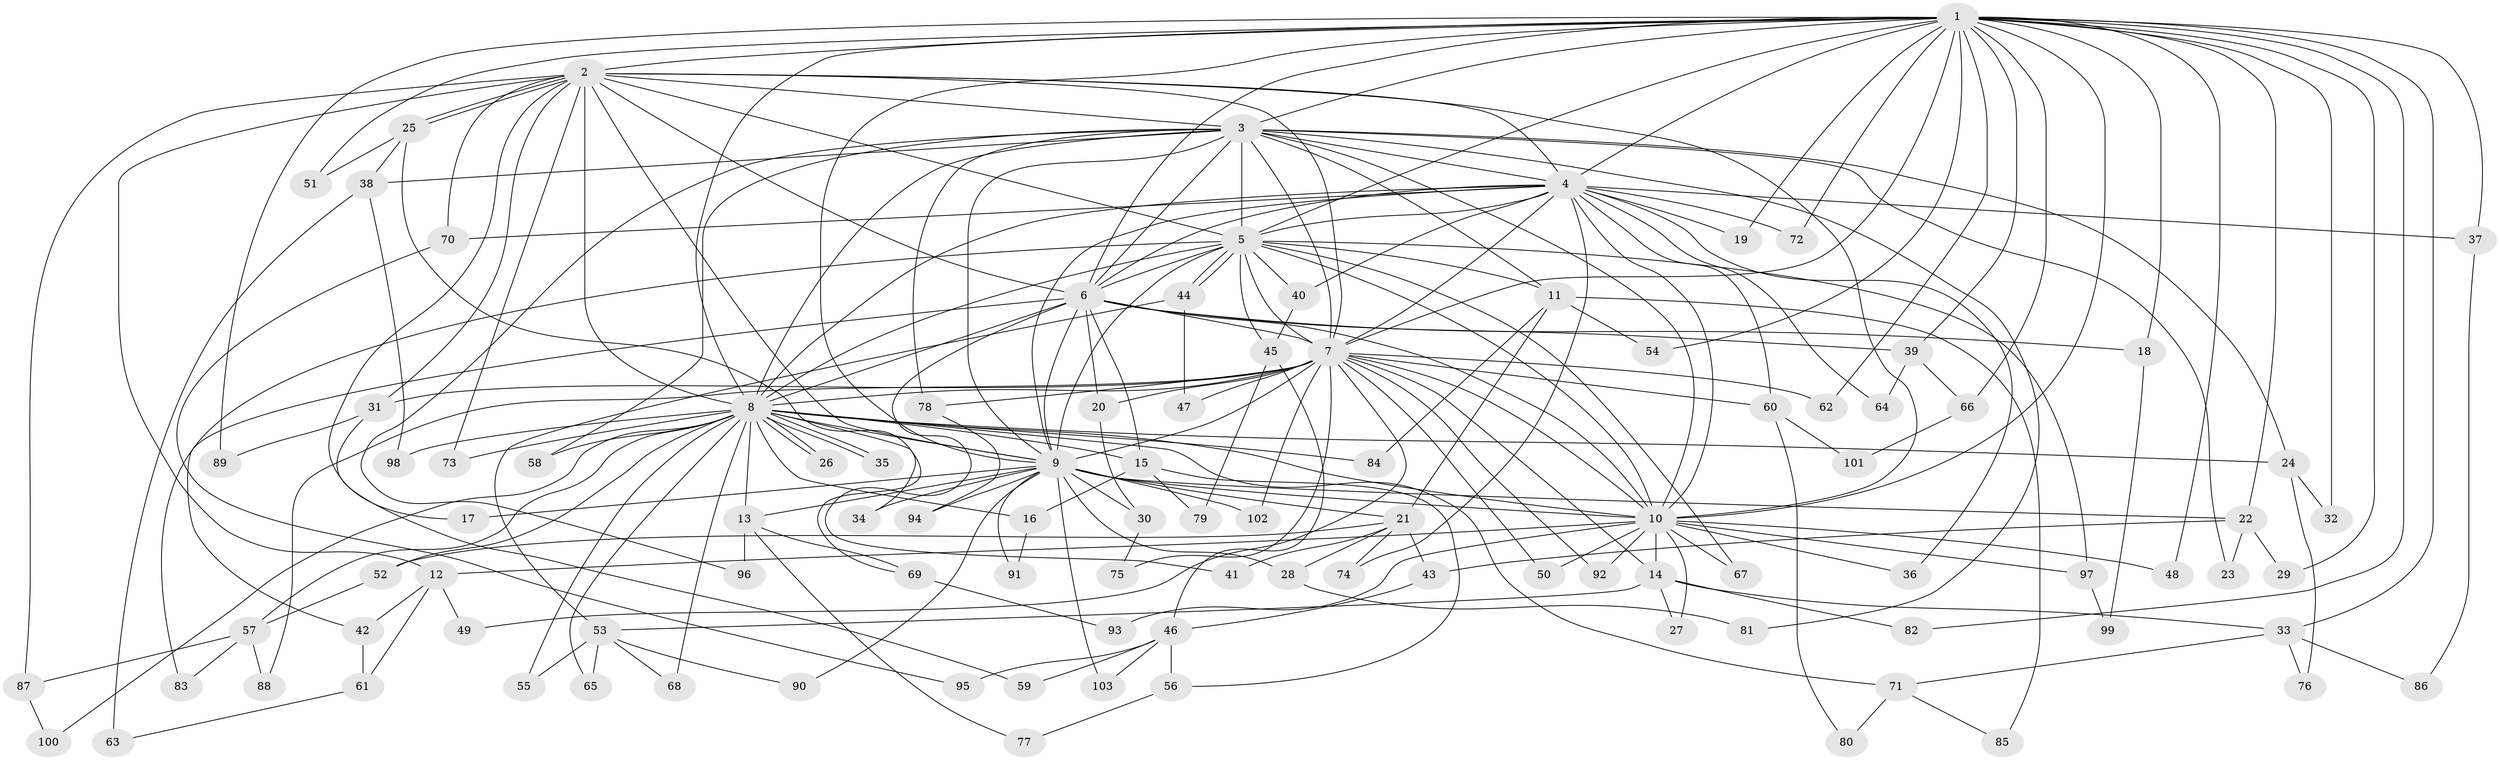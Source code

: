 // Generated by graph-tools (version 1.1) at 2025/25/03/09/25 03:25:51]
// undirected, 103 vertices, 231 edges
graph export_dot {
graph [start="1"]
  node [color=gray90,style=filled];
  1;
  2;
  3;
  4;
  5;
  6;
  7;
  8;
  9;
  10;
  11;
  12;
  13;
  14;
  15;
  16;
  17;
  18;
  19;
  20;
  21;
  22;
  23;
  24;
  25;
  26;
  27;
  28;
  29;
  30;
  31;
  32;
  33;
  34;
  35;
  36;
  37;
  38;
  39;
  40;
  41;
  42;
  43;
  44;
  45;
  46;
  47;
  48;
  49;
  50;
  51;
  52;
  53;
  54;
  55;
  56;
  57;
  58;
  59;
  60;
  61;
  62;
  63;
  64;
  65;
  66;
  67;
  68;
  69;
  70;
  71;
  72;
  73;
  74;
  75;
  76;
  77;
  78;
  79;
  80;
  81;
  82;
  83;
  84;
  85;
  86;
  87;
  88;
  89;
  90;
  91;
  92;
  93;
  94;
  95;
  96;
  97;
  98;
  99;
  100;
  101;
  102;
  103;
  1 -- 2;
  1 -- 3;
  1 -- 4;
  1 -- 5;
  1 -- 6;
  1 -- 7;
  1 -- 8;
  1 -- 9;
  1 -- 10;
  1 -- 18;
  1 -- 19;
  1 -- 22;
  1 -- 29;
  1 -- 32;
  1 -- 33;
  1 -- 37;
  1 -- 39;
  1 -- 48;
  1 -- 51;
  1 -- 54;
  1 -- 62;
  1 -- 66;
  1 -- 72;
  1 -- 82;
  1 -- 89;
  2 -- 3;
  2 -- 4;
  2 -- 5;
  2 -- 6;
  2 -- 7;
  2 -- 8;
  2 -- 9;
  2 -- 10;
  2 -- 12;
  2 -- 17;
  2 -- 25;
  2 -- 25;
  2 -- 31;
  2 -- 70;
  2 -- 73;
  2 -- 87;
  3 -- 4;
  3 -- 5;
  3 -- 6;
  3 -- 7;
  3 -- 8;
  3 -- 9;
  3 -- 10;
  3 -- 11;
  3 -- 23;
  3 -- 24;
  3 -- 38;
  3 -- 58;
  3 -- 78;
  3 -- 81;
  3 -- 96;
  4 -- 5;
  4 -- 6;
  4 -- 7;
  4 -- 8;
  4 -- 9;
  4 -- 10;
  4 -- 19;
  4 -- 36;
  4 -- 37;
  4 -- 40;
  4 -- 60;
  4 -- 64;
  4 -- 70;
  4 -- 72;
  4 -- 74;
  5 -- 6;
  5 -- 7;
  5 -- 8;
  5 -- 9;
  5 -- 10;
  5 -- 11;
  5 -- 40;
  5 -- 42;
  5 -- 44;
  5 -- 44;
  5 -- 45;
  5 -- 67;
  5 -- 97;
  6 -- 7;
  6 -- 8;
  6 -- 9;
  6 -- 10;
  6 -- 15;
  6 -- 18;
  6 -- 20;
  6 -- 39;
  6 -- 41;
  6 -- 83;
  7 -- 8;
  7 -- 9;
  7 -- 10;
  7 -- 14;
  7 -- 20;
  7 -- 31;
  7 -- 47;
  7 -- 49;
  7 -- 50;
  7 -- 60;
  7 -- 62;
  7 -- 75;
  7 -- 78;
  7 -- 88;
  7 -- 92;
  7 -- 102;
  8 -- 9;
  8 -- 10;
  8 -- 13;
  8 -- 15;
  8 -- 16;
  8 -- 24;
  8 -- 26;
  8 -- 26;
  8 -- 34;
  8 -- 35;
  8 -- 35;
  8 -- 52;
  8 -- 55;
  8 -- 57;
  8 -- 58;
  8 -- 65;
  8 -- 68;
  8 -- 71;
  8 -- 73;
  8 -- 84;
  8 -- 98;
  8 -- 100;
  9 -- 10;
  9 -- 13;
  9 -- 17;
  9 -- 21;
  9 -- 22;
  9 -- 28;
  9 -- 30;
  9 -- 34;
  9 -- 90;
  9 -- 91;
  9 -- 94;
  9 -- 102;
  9 -- 103;
  10 -- 12;
  10 -- 14;
  10 -- 27;
  10 -- 36;
  10 -- 48;
  10 -- 50;
  10 -- 67;
  10 -- 92;
  10 -- 93;
  10 -- 97;
  11 -- 21;
  11 -- 54;
  11 -- 84;
  11 -- 85;
  12 -- 42;
  12 -- 49;
  12 -- 61;
  13 -- 69;
  13 -- 77;
  13 -- 96;
  14 -- 27;
  14 -- 33;
  14 -- 53;
  14 -- 82;
  15 -- 16;
  15 -- 56;
  15 -- 79;
  16 -- 91;
  18 -- 99;
  20 -- 30;
  21 -- 28;
  21 -- 41;
  21 -- 43;
  21 -- 52;
  21 -- 74;
  22 -- 23;
  22 -- 29;
  22 -- 43;
  24 -- 32;
  24 -- 76;
  25 -- 38;
  25 -- 51;
  25 -- 69;
  28 -- 81;
  30 -- 75;
  31 -- 59;
  31 -- 89;
  33 -- 71;
  33 -- 76;
  33 -- 86;
  37 -- 86;
  38 -- 63;
  38 -- 98;
  39 -- 64;
  39 -- 66;
  40 -- 45;
  42 -- 61;
  43 -- 46;
  44 -- 47;
  44 -- 53;
  45 -- 46;
  45 -- 79;
  46 -- 56;
  46 -- 59;
  46 -- 95;
  46 -- 103;
  52 -- 57;
  53 -- 55;
  53 -- 65;
  53 -- 68;
  53 -- 90;
  56 -- 77;
  57 -- 83;
  57 -- 87;
  57 -- 88;
  60 -- 80;
  60 -- 101;
  61 -- 63;
  66 -- 101;
  69 -- 93;
  70 -- 95;
  71 -- 80;
  71 -- 85;
  78 -- 94;
  87 -- 100;
  97 -- 99;
}
